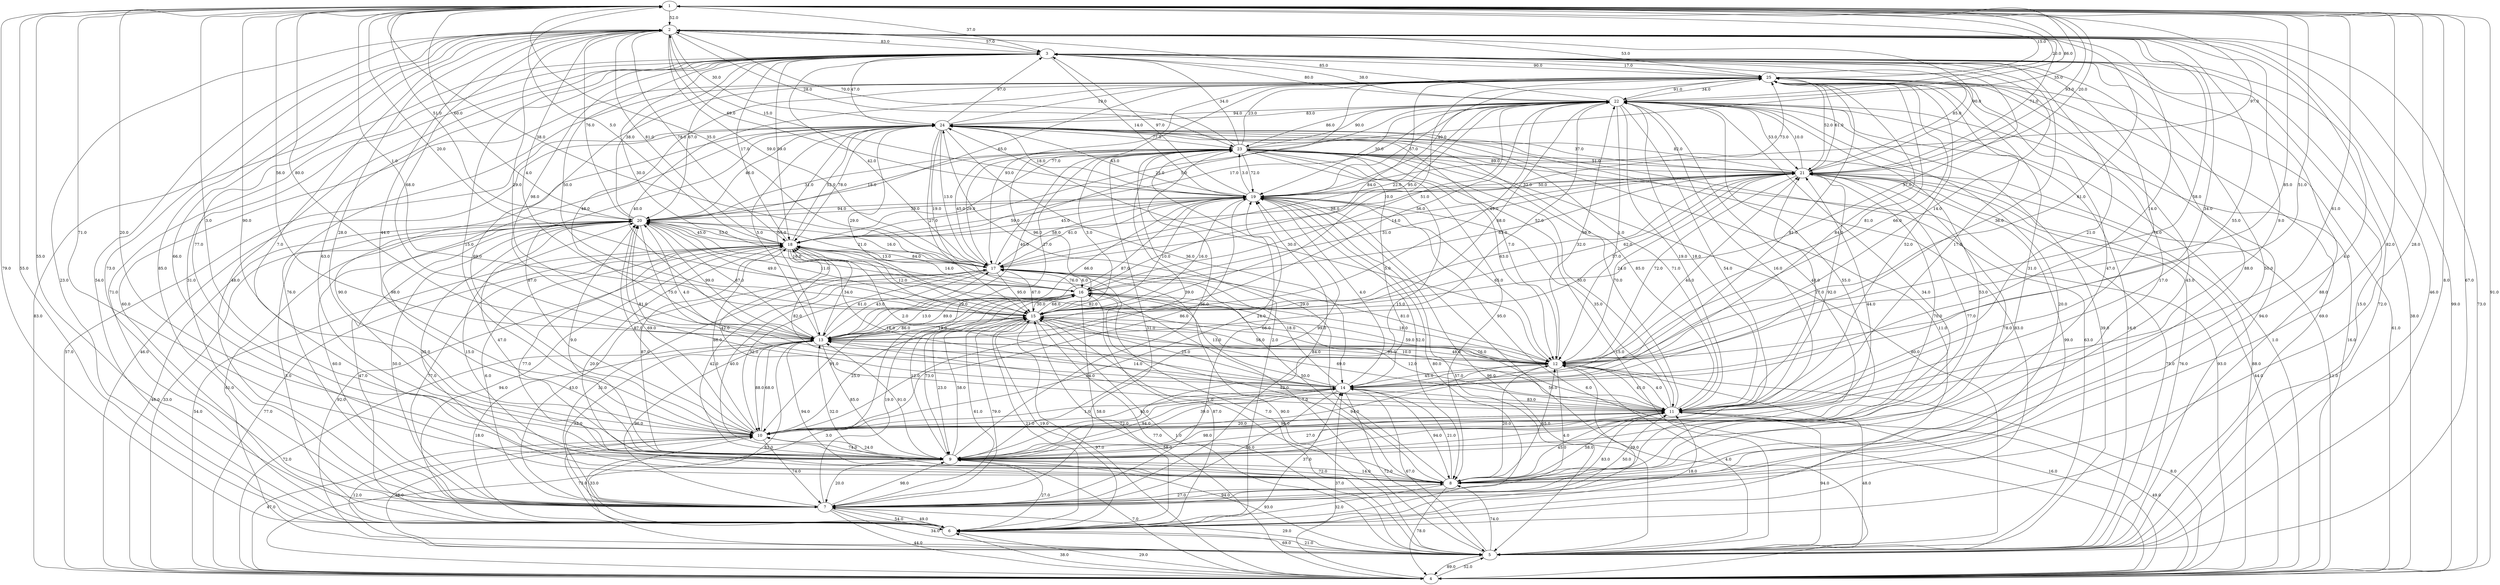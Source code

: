 strict digraph G {
  1 [ label="1" ];
  2 [ label="2" ];
  3 [ label="3" ];
  4 [ label="4" ];
  5 [ label="5" ];
  6 [ label="6" ];
  7 [ label="7" ];
  8 [ label="8" ];
  9 [ label="9" ];
  10 [ label="10" ];
  11 [ label="11" ];
  12 [ label="12" ];
  13 [ label="13" ];
  14 [ label="14" ];
  15 [ label="15" ];
  16 [ label="16" ];
  17 [ label="17" ];
  18 [ label="18" ];
  19 [ label="19" ];
  20 [ label="20" ];
  21 [ label="21" ];
  22 [ label="22" ];
  23 [ label="23" ];
  24 [ label="24" ];
  25 [ label="25" ];
  22 -> 17 [ label="22.0" ];
  12 -> 21 [ label="24.0" ];
  17 -> 3 [ label="42.0" ];
  18 -> 15 [ label="12.0" ];
  12 -> 13 [ label="48.0" ];
  19 -> 25 [ label="73.0" ];
  17 -> 19 [ label="61.0" ];
  16 -> 22 [ label="51.0" ];
  4 -> 5 [ label="52.0" ];
  25 -> 11 [ label="17.0" ];
  15 -> 4 [ label="97.0" ];
  25 -> 6 [ label="60.0" ];
  25 -> 13 [ label="48.0" ];
  4 -> 22 [ label="16.0" ];
  12 -> 11 [ label="41.0" ];
  23 -> 5 [ label="15.0" ];
  15 -> 24 [ label="29.0" ];
  4 -> 21 [ label="11.0" ];
  1 -> 9 [ label="71.0" ];
  25 -> 10 [ label="69.0" ];
  5 -> 10 [ label="12.0" ];
  20 -> 23 [ label="18.0" ];
  21 -> 12 [ label="72.0" ];
  9 -> 7 [ label="20.0" ];
  17 -> 1 [ label="35.0" ];
  25 -> 5 [ label="94.0" ];
  5 -> 21 [ label="76.0" ];
  3 -> 20 [ label="67.0" ];
  9 -> 21 [ label="77.0" ];
  17 -> 16 [ label="6.0" ];
  15 -> 11 [ label="69.0" ];
  5 -> 20 [ label="61.0" ];
  14 -> 19 [ label="4.0" ];
  2 -> 6 [ label="23.0" ];
  20 -> 15 [ label="49.0" ];
  21 -> 4 [ label="44.0" ];
  5 -> 14 [ label="67.0" ];
  2 -> 8 [ label="4.0" ];
  5 -> 8 [ label="74.0" ];
  13 -> 6 [ label="18.0" ];
  14 -> 21 [ label="40.0" ];
  13 -> 12 [ label="95.0" ];
  15 -> 17 [ label="67.0" ];
  6 -> 4 [ label="29.0" ];
  16 -> 4 [ label="3.0" ];
  18 -> 11 [ label="42.0" ];
  22 -> 8 [ label="34.0" ];
  14 -> 8 [ label="94.0" ];
  22 -> 4 [ label="1.0" ];
  13 -> 19 [ label="87.0" ];
  13 -> 1 [ label="80.0" ];
  11 -> 5 [ label="94.0" ];
  9 -> 22 [ label="55.0" ];
  12 -> 24 [ label="30.0" ];
  16 -> 3 [ label="30.0" ];
  13 -> 2 [ label="29.0" ];
  24 -> 21 [ label="37.0" ];
  3 -> 4 [ label="83.0" ];
  6 -> 2 [ label="54.0" ];
  11 -> 15 [ label="12.0" ];
  20 -> 13 [ label="99.0" ];
  10 -> 20 [ label="69.0" ];
  17 -> 22 [ label="95.0" ];
  18 -> 8 [ label="77.0" ];
  17 -> 23 [ label="29.0" ];
  21 -> 9 [ label="70.0" ];
  15 -> 3 [ label="37.0" ];
  5 -> 3 [ label="15.0" ];
  22 -> 25 [ label="34.0" ];
  9 -> 11 [ label="27.0" ];
  25 -> 22 [ label="91.0" ];
  24 -> 19 [ label="18.0" ];
  19 -> 6 [ label="80.0" ];
  1 -> 22 [ label="20.0" ];
  10 -> 4 [ label="47.0" ];
  9 -> 2 [ label="7.0" ];
  19 -> 10 [ label="86.0" ];
  6 -> 10 [ label="33.0" ];
  3 -> 14 [ label="36.0" ];
  5 -> 13 [ label="83.0" ];
  2 -> 3 [ label="57.0" ];
  22 -> 13 [ label="52.0" ];
  13 -> 10 [ label="88.0" ];
  9 -> 14 [ label="94.0" ];
  2 -> 14 [ label="14.0" ];
  19 -> 22 [ label="57.0" ];
  1 -> 2 [ label="52.0" ];
  10 -> 11 [ label="96.0" ];
  20 -> 9 [ label="47.0" ];
  17 -> 12 [ label="81.0" ];
  4 -> 1 [ label="91.0" ];
  8 -> 7 [ label="94.0" ];
  15 -> 13 [ label="19.0" ];
  7 -> 20 [ label="60.0" ];
  8 -> 21 [ label="78.0" ];
  16 -> 10 [ label="91.0" ];
  12 -> 4 [ label="16.0" ];
  4 -> 19 [ label="6.0" ];
  21 -> 19 [ label="32.0" ];
  5 -> 11 [ label="48.0" ];
  5 -> 25 [ label="69.0" ];
  12 -> 20 [ label="4.0" ];
  3 -> 15 [ label="50.0" ];
  10 -> 15 [ label="25.0" ];
  23 -> 25 [ label="23.0" ];
  9 -> 8 [ label="14.0" ];
  6 -> 1 [ label="55.0" ];
  10 -> 18 [ label="86.0" ];
  15 -> 7 [ label="61.0" ];
  25 -> 21 [ label="52.0" ];
  5 -> 17 [ label="90.0" ];
  24 -> 17 [ label="13.0" ];
  13 -> 25 [ label="40.0" ];
  11 -> 7 [ label="83.0" ];
  7 -> 8 [ label="27.0" ];
  19 -> 20 [ label="39.0" ];
  15 -> 9 [ label="23.0" ];
  24 -> 22 [ label="94.0" ];
  17 -> 18 [ label="84.0" ];
  13 -> 7 [ label="33.0" ];
  10 -> 24 [ label="87.0" ];
  24 -> 13 [ label="55.0" ];
  8 -> 9 [ label="72.0" ];
  11 -> 22 [ label="18.0" ];
  13 -> 9 [ label="85.0" ];
  11 -> 1 [ label="61.0" ];
  19 -> 2 [ label="15.0" ];
  10 -> 9 [ label="74.0" ];
  24 -> 25 [ label="19.0" ];
  11 -> 25 [ label="52.0" ];
  15 -> 8 [ label="1.0" ];
  4 -> 6 [ label="38.0" ];
  5 -> 1 [ label="67.0" ];
  9 -> 10 [ label="24.0" ];
  4 -> 2 [ label="73.0" ];
  22 -> 3 [ label="80.0" ];
  21 -> 5 [ label="75.0" ];
  8 -> 3 [ label="50.0" ];
  12 -> 5 [ label="4.0" ];
  10 -> 1 [ label="90.0" ];
  6 -> 15 [ label="19.0" ];
  2 -> 12 [ label="61.0" ];
  19 -> 17 [ label="58.0" ];
  11 -> 9 [ label="98.0" ];
  20 -> 17 [ label="21.0" ];
  24 -> 23 [ label="77.0" ];
  4 -> 20 [ label="33.0" ];
  13 -> 17 [ label="43.0" ];
  7 -> 2 [ label="85.0" ];
  2 -> 19 [ label="69.0" ];
  15 -> 20 [ label="11.0" ];
  22 -> 1 [ label="86.0" ];
  23 -> 14 [ label="5.0" ];
  9 -> 17 [ label="40.0" ];
  16 -> 11 [ label="76.0" ];
  23 -> 3 [ label="34.0" ];
  22 -> 24 [ label="83.0" ];
  25 -> 1 [ label="15.0" ];
  3 -> 19 [ label="14.0" ];
  25 -> 16 [ label="84.0" ];
  8 -> 12 [ label="65.0" ];
  21 -> 17 [ label="14.0" ];
  7 -> 6 [ label="54.0" ];
  19 -> 5 [ label="57.0" ];
  19 -> 21 [ label="50.0" ];
  14 -> 18 [ label="2.0" ];
  1 -> 3 [ label="37.0" ];
  19 -> 18 [ label="59.0" ];
  13 -> 22 [ label="68.0" ];
  16 -> 13 [ label="13.0" ];
  10 -> 3 [ label="15.0" ];
  14 -> 13 [ label="14.0" ];
  16 -> 1 [ label="20.0" ];
  24 -> 12 [ label="7.0" ];
  23 -> 2 [ label="70.0" ];
  9 -> 1 [ label="20.0" ];
  12 -> 7 [ label="4.0" ];
  12 -> 14 [ label="45.0" ];
  11 -> 18 [ label="16.0" ];
  19 -> 12 [ label="65.0" ];
  19 -> 13 [ label="66.0" ];
  21 -> 25 [ label="61.0" ];
  3 -> 25 [ label="90.0" ];
  20 -> 12 [ label="75.0" ];
  6 -> 20 [ label="47.0" ];
  23 -> 12 [ label="63.0" ];
  20 -> 8 [ label="35.0" ];
  8 -> 20 [ label="15.0" ];
  2 -> 9 [ label="77.0" ];
  8 -> 24 [ label="29.0" ];
  5 -> 23 [ label="80.0" ];
  21 -> 23 [ label="51.0" ];
  8 -> 25 [ label="43.0" ];
  12 -> 2 [ label="58.0" ];
  5 -> 6 [ label="21.0" ];
  17 -> 9 [ label="42.0" ];
  10 -> 7 [ label="74.0" ];
  6 -> 3 [ label="71.0" ];
  2 -> 17 [ label="59.0" ];
  9 -> 25 [ label="47.0" ];
  19 -> 23 [ label="3.0" ];
  18 -> 19 [ label="45.0" ];
  16 -> 17 [ label="76.0" ];
  18 -> 3 [ label="17.0" ];
  1 -> 6 [ label="79.0" ];
  25 -> 15 [ label="10.0" ];
  18 -> 24 [ label="52.0" ];
  7 -> 11 [ label="50.0" ];
  4 -> 3 [ label="38.0" ];
  25 -> 4 [ label="61.0" ];
  15 -> 12 [ label="56.0" ];
  23 -> 21 [ label="89.0" ];
  15 -> 2 [ label="4.0" ];
  11 -> 3 [ label="21.0" ];
  20 -> 3 [ label="38.0" ];
  17 -> 10 [ label="32.0" ];
  14 -> 17 [ label="18.0" ];
  6 -> 12 [ label="39.0" ];
  13 -> 16 [ label="89.0" ];
  20 -> 18 [ label="45.0" ];
  9 -> 15 [ label="58.0" ];
  9 -> 19 [ label="99.0" ];
  24 -> 14 [ label="36.0" ];
  22 -> 23 [ label="86.0" ];
  14 -> 7 [ label="86.0" ];
  22 -> 2 [ label="85.0" ];
  13 -> 8 [ label="94.0" ];
  9 -> 23 [ label="36.0" ];
  7 -> 25 [ label="76.0" ];
  23 -> 19 [ label="72.0" ];
  1 -> 19 [ label="97.0" ];
  8 -> 17 [ label="50.0" ];
  2 -> 18 [ label="78.0" ];
  3 -> 18 [ label="59.0" ];
  22 -> 10 [ label="54.0" ];
  20 -> 1 [ label="51.0" ];
  6 -> 18 [ label="94.0" ];
  22 -> 9 [ label="48.0" ];
  1 -> 8 [ label="82.0" ];
  12 -> 22 [ label="98.0" ];
  5 -> 15 [ label="1.0" ];
  22 -> 19 [ label="30.0" ];
  15 -> 21 [ label="62.0" ];
  11 -> 12 [ label="4.0" ];
  7 -> 22 [ label="20.0" ];
  12 -> 9 [ label="39.0" ];
  21 -> 16 [ label="31.0" ];
  18 -> 20 [ label="53.0" ];
  25 -> 3 [ label="17.0" ];
  9 -> 20 [ label="9.0" ];
  24 -> 16 [ label="19.0" ];
  7 -> 9 [ label="98.0" ];
  3 -> 7 [ label="31.0" ];
  11 -> 24 [ label="85.0" ];
  4 -> 24 [ label="46.0" ];
  25 -> 9 [ label="31.0" ];
  18 -> 16 [ label="14.0" ];
  18 -> 9 [ label="87.0" ];
  24 -> 9 [ label="90.0" ];
  9 -> 4 [ label="7.0" ];
  24 -> 15 [ label="27.0" ];
  15 -> 6 [ label="21.0" ];
  1 -> 21 [ label="93.0" ];
  19 -> 8 [ label="52.0" ];
  24 -> 4 [ label="57.0" ];
  8 -> 1 [ label="28.0" ];
  7 -> 19 [ label="84.0" ];
  6 -> 14 [ label="37.0" ];
  17 -> 5 [ label="7.0" ];
  22 -> 21 [ label="53.0" ];
  10 -> 23 [ label="39.0" ];
  6 -> 9 [ label="27.0" ];
  19 -> 15 [ label="10.0" ];
  23 -> 4 [ label="93.0" ];
  3 -> 24 [ label="47.0" ];
  15 -> 22 [ label="49.0" ];
  22 -> 18 [ label="25.0" ];
  8 -> 6 [ label="32.0" ];
  24 -> 6 [ label="11.0" ];
  3 -> 2 [ label="83.0" ];
  14 -> 9 [ label="72.0" ];
  1 -> 13 [ label="56.0" ];
  2 -> 24 [ label="30.0" ];
  11 -> 10 [ label="20.0" ];
  6 -> 5 [ label="69.0" ];
  14 -> 5 [ label="72.0" ];
  18 -> 22 [ label="17.0" ];
  5 -> 19 [ label="96.0" ];
  5 -> 18 [ label="7.0" ];
  7 -> 15 [ label="79.0" ];
  25 -> 19 [ label="40.0" ];
  12 -> 3 [ label="14.0" ];
  8 -> 14 [ label="21.0" ];
  1 -> 12 [ label="51.0" ];
  12 -> 25 [ label="66.0" ];
  23 -> 22 [ label="90.0" ];
  21 -> 1 [ label="20.0" ];
  8 -> 4 [ label="78.0" ];
  23 -> 7 [ label="66.0" ];
  4 -> 14 [ label="37.0" ];
  8 -> 18 [ label="20.0" ];
  21 -> 2 [ label="71.0" ];
  23 -> 9 [ label="15.0" ];
  10 -> 22 [ label="16.0" ];
  11 -> 16 [ label="10.0" ];
  6 -> 16 [ label="87.0" ];
  15 -> 23 [ label="3.0" ];
  20 -> 2 [ label="76.0" ];
  14 -> 11 [ label="83.0" ];
  23 -> 15 [ label="96.0" ];
  2 -> 25 [ label="53.0" ];
  22 -> 15 [ label="56.0" ];
  21 -> 18 [ label="98.0" ];
  21 -> 24 [ label="82.0" ];
  5 -> 7 [ label="29.0" ];
  20 -> 10 [ label="87.0" ];
  3 -> 6 [ label="88.0" ];
  9 -> 12 [ label="94.0" ];
  7 -> 16 [ label="19.0" ];
  14 -> 2 [ label="34.0" ];
  10 -> 21 [ label="44.0" ];
  16 -> 9 [ label="73.0" ];
  14 -> 10 [ label="43.0" ];
  18 -> 7 [ label="77.0" ];
  1 -> 15 [ label="1.0" ];
  17 -> 7 [ label="43.0" ];
  1 -> 5 [ label="8.0" ];
  8 -> 22 [ label="53.0" ];
  16 -> 12 [ label="18.0" ];
  20 -> 4 [ label="46.0" ];
  11 -> 19 [ label="35.0" ];
  16 -> 21 [ label="63.0" ];
  13 -> 24 [ label="5.0" ];
  9 -> 5 [ label="93.0" ];
  25 -> 12 [ label="81.0" ];
  19 -> 3 [ label="97.0" ];
  16 -> 20 [ label="16.0" ];
  17 -> 15 [ label="95.0" ];
  19 -> 24 [ label="43.0" ];
  8 -> 13 [ label="32.0" ];
  16 -> 6 [ label="58.0" ];
  22 -> 12 [ label="1.0" ];
  23 -> 8 [ label="95.0" ];
  10 -> 2 [ label="44.0" ];
  11 -> 4 [ label="49.0" ];
  9 -> 16 [ label="12.0" ];
  1 -> 17 [ label="38.0" ];
  5 -> 4 [ label="89.0" ];
  25 -> 17 [ label="93.0" ];
  17 -> 20 [ label="16.0" ];
  22 -> 11 [ label="19.0" ];
  23 -> 20 [ label="31.0" ];
  18 -> 12 [ label="29.0" ];
  3 -> 5 [ label="72.0" ];
  7 -> 5 [ label="34.0" ];
  13 -> 23 [ label="27.0" ];
  15 -> 19 [ label="16.0" ];
  25 -> 14 [ label="81.0" ];
  11 -> 13 [ label="84.0" ];
  2 -> 11 [ label="55.0" ];
  17 -> 25 [ label="5.0" ];
  21 -> 22 [ label="10.0" ];
  10 -> 5 [ label="46.0" ];
  23 -> 11 [ label="50.0" ];
  3 -> 22 [ label="38.0" ];
  2 -> 4 [ label="99.0" ];
  6 -> 24 [ label="83.0" ];
  7 -> 17 [ label="31.0" ];
  21 -> 15 [ label="32.0" ];
  23 -> 1 [ label="35.0" ];
  7 -> 18 [ label="6.0" ];
  10 -> 19 [ label="24.0" ];
  5 -> 22 [ label="16.0" ];
  11 -> 23 [ label="70.0" ];
  21 -> 3 [ label="85.0" ];
  4 -> 18 [ label="77.0" ];
  18 -> 14 [ label="82.0" ];
  8 -> 2 [ label="66.0" ];
  10 -> 14 [ label="1.0" ];
  13 -> 3 [ label="98.0" ];
  17 -> 13 [ label="61.0" ];
  7 -> 23 [ label="31.0" ];
  20 -> 19 [ label="94.0" ];
  14 -> 25 [ label="84.0" ];
  18 -> 17 [ label="13.0" ];
  12 -> 15 [ label="59.0" ];
  23 -> 6 [ label="2.0" ];
  6 -> 7 [ label="49.0" ];
  20 -> 6 [ label="5.0" ];
  16 -> 15 [ label="30.0" ];
  22 -> 5 [ label="39.0" ];
  11 -> 8 [ label="45.0" ];
  6 -> 11 [ label="18.0" ];
  3 -> 11 [ label="74.0" ];
  5 -> 2 [ label="46.0" ];
  8 -> 11 [ label="58.0" ];
  24 -> 3 [ label="97.0" ];
  4 -> 13 [ label="72.0" ];
  13 -> 18 [ label="34.0" ];
  19 -> 4 [ label="56.0" ];
  18 -> 1 [ label="5.0" ];
  8 -> 16 [ label="52.0" ];
  18 -> 2 [ label="81.0" ];
  7 -> 4 [ label="44.0" ];
  7 -> 1 [ label="55.0" ];
  18 -> 4 [ label="54.0" ];
  1 -> 20 [ label="60.0" ];
  12 -> 18 [ label="82.0" ];
  4 -> 23 [ label="88.0" ];
  20 -> 7 [ label="50.0" ];
  3 -> 9 [ label="63.0" ];
  10 -> 6 [ label="73.0" ];
  3 -> 8 [ label="88.0" ];
  9 -> 24 [ label="98.0" ];
  7 -> 13 [ label="96.0" ];
  11 -> 2 [ label="9.0" ];
  9 -> 13 [ label="91.0" ];
  12 -> 8 [ label="20.0" ];
  11 -> 21 [ label="17.0" ];
  24 -> 5 [ label="63.0" ];
  2 -> 23 [ label="28.0" ];
  23 -> 17 [ label="45.0" ];
  7 -> 21 [ label="99.0" ];
  25 -> 18 [ label="77.0" ];
  15 -> 16 [ label="68.0" ];
  15 -> 5 [ label="77.0" ];
  1 -> 10 [ label="3.0" ];
  2 -> 13 [ label="68.0" ];
  25 -> 8 [ label="17.0" ];
  13 -> 15 [ label="86.0" ];
  14 -> 15 [ label="25.0" ];
  24 -> 20 [ label="46.0" ];
  23 -> 13 [ label="40.0" ];
  7 -> 3 [ label="48.0" ];
  12 -> 1 [ label="85.0" ];
  24 -> 18 [ label="78.0" ];
  18 -> 5 [ label="92.0" ];
  14 -> 20 [ label="81.0" ];
  10 -> 13 [ label="68.0" ];
  4 -> 15 [ label="58.0" ];
  13 -> 21 [ label="57.0" ];
  2 -> 21 [ label="90.0" ];
  24 -> 11 [ label="71.0" ];
  13 -> 20 [ label="87.0" ];
  21 -> 11 [ label="92.0" ];
  2 -> 10 [ label="28.0" ];
  25 -> 20 [ label="65.0" ];
  2 -> 7 [ label="73.0" ];
  4 -> 12 [ label="8.0" ];
  14 -> 16 [ label="13.0" ];
}
